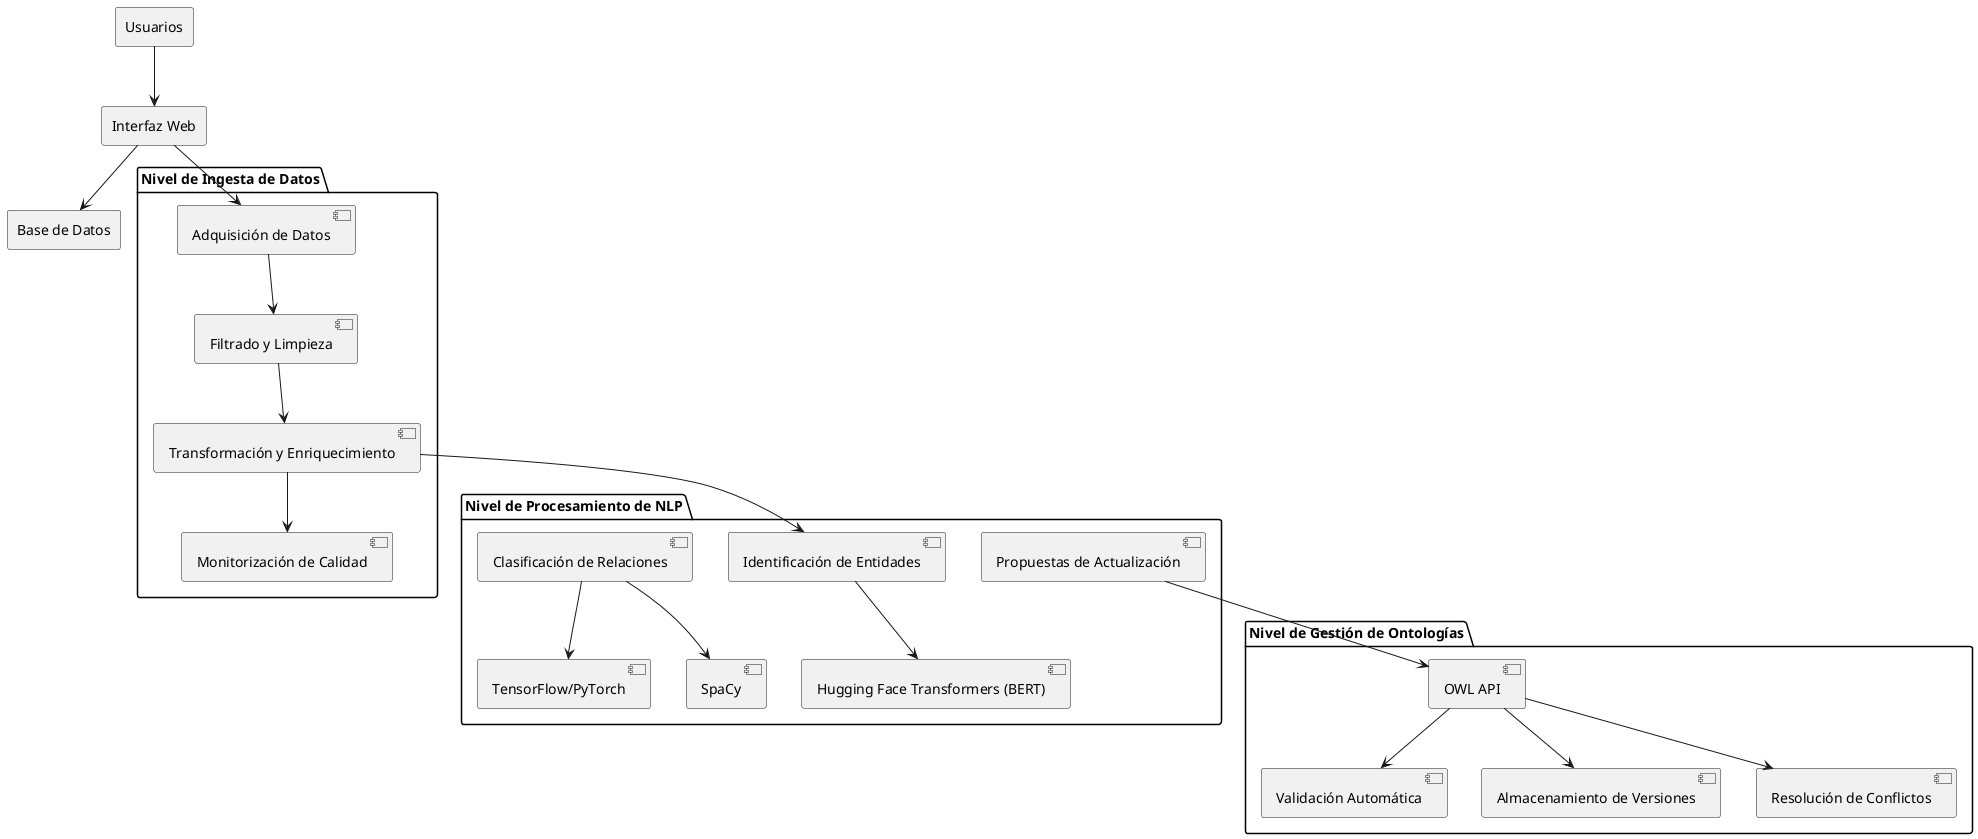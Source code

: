 @startuml

rectangle "Usuarios" as Usuarios
rectangle "Interfaz Web" as UI
rectangle "Base de Datos" as DB

package "Nivel de Ingesta de Datos" {
component "Adquisición de Datos" as Adquisicion
component "Filtrado y Limpieza" as Filtrado
component "Transformación y Enriquecimiento" as Transformacion
component "Monitorización de Calidad" as Monitoreo
}

package "Nivel de Procesamiento de NLP" {
component "Hugging Face Transformers (BERT)" as BERT
component "SpaCy" as Spacy
component "TensorFlow/PyTorch" as Tensor
component "Identificación de Entidades" as Identificacion
component "Clasificación de Relaciones" as Clasificacion
component "Propuestas de Actualización" as Propuestas
}

package "Nivel de Gestión de Ontologías" {
component "OWL API" as OWL
component "Validación Automática" as Validacion
component "Almacenamiento de Versiones" as Almacenamiento
component "Resolución de Conflictos" as Resolucion
}

Usuarios --> UI
UI --> Adquisicion
UI --> DB

Adquisicion --> Filtrado
Filtrado --> Transformacion
Transformacion --> Monitoreo

Transformacion --> Identificacion
Identificacion --> BERT
Clasificacion --> Spacy
Clasificacion --> Tensor

Propuestas --> OWL
OWL --> Validacion
OWL --> Almacenamiento
OWL --> Resolucion

@enduml